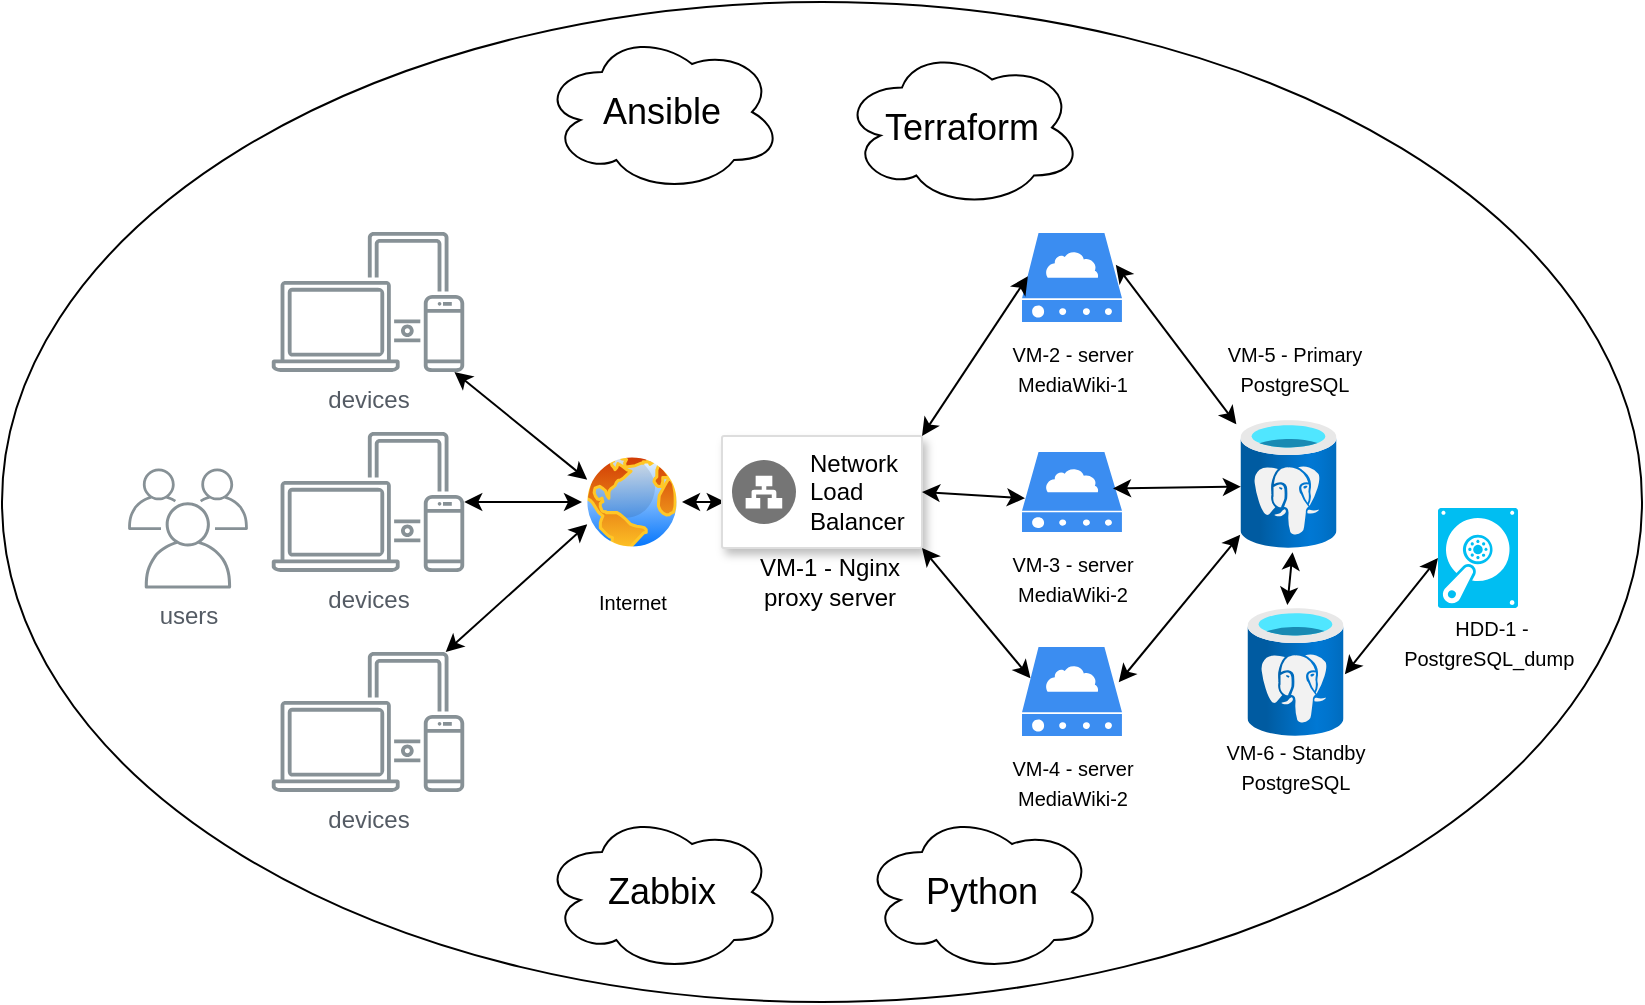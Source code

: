 <mxfile>
    <diagram name="Page-1" id="8NoAi405iV9w-lXr4pfd">
        <mxGraphModel dx="988" dy="549" grid="1" gridSize="10" guides="1" tooltips="1" connect="1" arrows="1" fold="1" page="1" pageScale="1" pageWidth="850" pageHeight="1100" math="0" shadow="0">
            <root>
                <mxCell id="0"/>
                <mxCell id="1" parent="0"/>
                <mxCell id="44" value="" style="ellipse;whiteSpace=wrap;html=1;fontSize=10;fillColor=none;" parent="1" vertex="1">
                    <mxGeometry x="2" y="85" width="820" height="500" as="geometry"/>
                </mxCell>
                <mxCell id="11" style="edgeStyle=none;html=1;startArrow=classic;startFill=1;entryX=0;entryY=0.5;entryDx=0;entryDy=0;" parent="1" source="4" target="9" edge="1">
                    <mxGeometry relative="1" as="geometry">
                        <mxPoint x="275" y="335.475" as="targetPoint"/>
                    </mxGeometry>
                </mxCell>
                <mxCell id="4" value="devices" style="sketch=0;outlineConnect=0;gradientColor=none;fontColor=#545B64;strokeColor=none;fillColor=#879196;dashed=0;verticalLabelPosition=bottom;verticalAlign=top;align=center;html=1;fontSize=12;fontStyle=0;shape=mxgraph.aws4.illustration_devices;pointerEvents=1;aspect=fixed;" parent="1" vertex="1">
                    <mxGeometry x="135" y="300" width="100" height="70" as="geometry"/>
                </mxCell>
                <mxCell id="12" style="edgeStyle=none;html=1;startArrow=classic;startFill=1;entryX=0;entryY=0.25;entryDx=0;entryDy=0;" parent="1" source="5" target="9" edge="1">
                    <mxGeometry relative="1" as="geometry">
                        <mxPoint x="277.15" y="315.203" as="targetPoint"/>
                    </mxGeometry>
                </mxCell>
                <mxCell id="5" value="devices" style="sketch=0;outlineConnect=0;gradientColor=none;fontColor=#545B64;strokeColor=none;fillColor=#879196;dashed=0;verticalLabelPosition=bottom;verticalAlign=top;align=center;html=1;fontSize=12;fontStyle=0;shape=mxgraph.aws4.illustration_devices;pointerEvents=1;aspect=fixed;" parent="1" vertex="1">
                    <mxGeometry x="135" y="200" width="100" height="70" as="geometry"/>
                </mxCell>
                <mxCell id="10" style="edgeStyle=none;html=1;entryX=0;entryY=0.75;entryDx=0;entryDy=0;startArrow=classic;startFill=1;" parent="1" source="6" target="9" edge="1">
                    <mxGeometry relative="1" as="geometry">
                        <mxPoint x="277.15" y="353.946" as="targetPoint"/>
                    </mxGeometry>
                </mxCell>
                <mxCell id="6" value="devices" style="sketch=0;outlineConnect=0;gradientColor=none;fontColor=#545B64;strokeColor=none;fillColor=#879196;dashed=0;verticalLabelPosition=bottom;verticalAlign=top;align=center;html=1;fontSize=12;fontStyle=0;shape=mxgraph.aws4.illustration_devices;pointerEvents=1;aspect=fixed;" parent="1" vertex="1">
                    <mxGeometry x="135" y="410" width="100" height="70" as="geometry"/>
                </mxCell>
                <mxCell id="7" value="users" style="sketch=0;outlineConnect=0;gradientColor=none;fontColor=#545B64;strokeColor=none;fillColor=#879196;dashed=0;verticalLabelPosition=bottom;verticalAlign=top;align=center;html=1;fontSize=12;fontStyle=0;aspect=fixed;shape=mxgraph.aws4.illustration_users;pointerEvents=1;points=[];" parent="1" vertex="1">
                    <mxGeometry x="65" y="318.25" width="60" height="60" as="geometry"/>
                </mxCell>
                <mxCell id="31" style="edgeStyle=none;html=1;entryX=0.014;entryY=0.588;entryDx=0;entryDy=0;entryPerimeter=0;startArrow=classic;startFill=1;" parent="1" source="9" target="14" edge="1">
                    <mxGeometry relative="1" as="geometry"/>
                </mxCell>
                <mxCell id="9" value="" style="aspect=fixed;perimeter=ellipsePerimeter;html=1;align=center;shadow=0;dashed=0;spacingTop=3;image;image=img/lib/active_directory/internet_globe.svg;" parent="1" vertex="1">
                    <mxGeometry x="292" y="310" width="50" height="50" as="geometry"/>
                </mxCell>
                <mxCell id="28" style="edgeStyle=none;html=1;exitX=1;exitY=1;exitDx=0;exitDy=0;entryX=0.085;entryY=0.352;entryDx=0;entryDy=0;entryPerimeter=0;startArrow=classic;startFill=1;" parent="1" source="14" target="22" edge="1">
                    <mxGeometry relative="1" as="geometry"/>
                </mxCell>
                <mxCell id="14" value="" style="strokeColor=#dddddd;shadow=1;strokeWidth=1;rounded=1;absoluteArcSize=1;arcSize=2;" parent="1" vertex="1">
                    <mxGeometry x="362" y="302" width="100" height="56" as="geometry"/>
                </mxCell>
                <mxCell id="15" value="Network&#10;Load&#10;Balancer" style="sketch=0;dashed=0;connectable=0;html=1;fillColor=#757575;strokeColor=none;shape=mxgraph.gcp2.network_load_balancer;part=1;labelPosition=right;verticalLabelPosition=middle;align=left;verticalAlign=middle;spacingLeft=5;fontSize=12;" parent="14" vertex="1">
                    <mxGeometry y="0.5" width="32" height="32" relative="1" as="geometry">
                        <mxPoint x="5" y="-16" as="offset"/>
                    </mxGeometry>
                </mxCell>
                <mxCell id="18" value="VM-1 - Nginx proxy server" style="text;strokeColor=none;align=center;fillColor=none;html=1;verticalAlign=middle;whiteSpace=wrap;rounded=0;" parent="1" vertex="1">
                    <mxGeometry x="370" y="360" width="92" height="30" as="geometry"/>
                </mxCell>
                <mxCell id="20" value="" style="sketch=0;html=1;aspect=fixed;strokeColor=none;shadow=0;align=center;verticalAlign=top;fillColor=#3B8DF1;shape=mxgraph.gcp2.cloud_server" parent="1" vertex="1">
                    <mxGeometry x="512" y="200.5" width="50" height="44.5" as="geometry"/>
                </mxCell>
                <mxCell id="21" value="" style="sketch=0;html=1;aspect=fixed;strokeColor=none;shadow=0;align=center;verticalAlign=top;fillColor=#3B8DF1;shape=mxgraph.gcp2.cloud_server" parent="1" vertex="1">
                    <mxGeometry x="512" y="310" width="50" height="40" as="geometry"/>
                </mxCell>
                <mxCell id="22" value="" style="sketch=0;html=1;aspect=fixed;strokeColor=none;shadow=0;align=center;verticalAlign=top;fillColor=#3B8DF1;shape=mxgraph.gcp2.cloud_server" parent="1" vertex="1">
                    <mxGeometry x="512" y="407.5" width="50" height="44.5" as="geometry"/>
                </mxCell>
                <mxCell id="23" value="&lt;font style=&quot;font-size: 10px;&quot;&gt;VM-2 - server MediaWiki-1&lt;/font&gt;" style="text;strokeColor=none;align=center;fillColor=none;html=1;verticalAlign=middle;whiteSpace=wrap;rounded=0;" parent="1" vertex="1">
                    <mxGeometry x="499.5" y="253" width="75" height="30" as="geometry"/>
                </mxCell>
                <mxCell id="29" style="edgeStyle=none;html=1;exitX=1;exitY=0.5;exitDx=0;exitDy=0;entryX=0.03;entryY=0.579;entryDx=0;entryDy=0;entryPerimeter=0;startArrow=classic;startFill=1;" parent="1" source="14" target="21" edge="1">
                    <mxGeometry relative="1" as="geometry">
                        <mxPoint x="462" y="323.37" as="sourcePoint"/>
                        <mxPoint x="527.95" y="375.3" as="targetPoint"/>
                    </mxGeometry>
                </mxCell>
                <mxCell id="30" style="edgeStyle=none;html=1;exitX=1;exitY=0;exitDx=0;exitDy=0;entryX=0.059;entryY=0.486;entryDx=0;entryDy=0;entryPerimeter=0;startArrow=classic;startFill=1;" parent="1" source="14" target="20" edge="1">
                    <mxGeometry relative="1" as="geometry">
                        <mxPoint x="452" y="289.53" as="sourcePoint"/>
                        <mxPoint x="533.5" y="265.295" as="targetPoint"/>
                    </mxGeometry>
                </mxCell>
                <mxCell id="32" value="" style="aspect=fixed;html=1;points=[];align=center;image;fontSize=12;image=img/lib/azure2/databases/Azure_Database_PostgreSQL_Server.svg;" parent="1" vertex="1">
                    <mxGeometry x="621.25" y="294" width="48" height="64" as="geometry"/>
                </mxCell>
                <mxCell id="33" value="" style="aspect=fixed;html=1;points=[];align=center;image;fontSize=12;image=img/lib/azure2/databases/Azure_Database_PostgreSQL_Server.svg;" parent="1" vertex="1">
                    <mxGeometry x="624.75" y="388" width="48" height="64" as="geometry"/>
                </mxCell>
                <mxCell id="34" value="&lt;font style=&quot;font-size: 10px;&quot;&gt;VM-5 - Primary PostgreSQL&lt;/font&gt;" style="text;strokeColor=none;align=center;fillColor=none;html=1;verticalAlign=middle;whiteSpace=wrap;rounded=0;" parent="1" vertex="1">
                    <mxGeometry x="611.25" y="253" width="75" height="30" as="geometry"/>
                </mxCell>
                <mxCell id="35" value="&lt;span style=&quot;font-size: 10px;&quot;&gt;VM-6 - Standby PostgreSQL&lt;/span&gt;" style="text;strokeColor=none;align=center;fillColor=none;html=1;verticalAlign=middle;whiteSpace=wrap;rounded=0;" parent="1" vertex="1">
                    <mxGeometry x="602" y="452" width="93.5" height="30" as="geometry"/>
                </mxCell>
                <mxCell id="36" style="edgeStyle=none;html=1;exitX=0.938;exitY=0.357;exitDx=0;exitDy=0;startArrow=classic;startFill=1;exitPerimeter=0;entryX=-0.043;entryY=0.034;entryDx=0;entryDy=0;entryPerimeter=0;" parent="1" source="20" target="32" edge="1">
                    <mxGeometry relative="1" as="geometry">
                        <mxPoint x="562" y="252.87" as="sourcePoint"/>
                        <mxPoint x="614.95" y="199.997" as="targetPoint"/>
                    </mxGeometry>
                </mxCell>
                <mxCell id="40" style="edgeStyle=none;html=1;exitX=0.91;exitY=0.456;exitDx=0;exitDy=0;startArrow=classic;startFill=1;exitPerimeter=0;entryX=0.004;entryY=0.521;entryDx=0;entryDy=0;entryPerimeter=0;" parent="1" source="21" target="32" edge="1">
                    <mxGeometry relative="1" as="geometry">
                        <mxPoint x="568.45" y="336.96" as="sourcePoint"/>
                        <mxPoint x="700.272" y="416.986" as="targetPoint"/>
                    </mxGeometry>
                </mxCell>
                <mxCell id="41" style="edgeStyle=none;html=1;exitX=0.967;exitY=0.397;exitDx=0;exitDy=0;startArrow=classic;startFill=1;exitPerimeter=0;entryX=-0.003;entryY=0.896;entryDx=0;entryDy=0;entryPerimeter=0;" parent="1" source="22" target="32" edge="1">
                    <mxGeometry relative="1" as="geometry">
                        <mxPoint x="573.6" y="349.96" as="sourcePoint"/>
                        <mxPoint x="700.272" y="416.986" as="targetPoint"/>
                    </mxGeometry>
                </mxCell>
                <mxCell id="43" style="edgeStyle=none;html=1;exitX=0.415;exitY=-0.023;exitDx=0;exitDy=0;startArrow=classic;startFill=1;exitPerimeter=0;entryX=0.542;entryY=1.033;entryDx=0;entryDy=0;entryPerimeter=0;" parent="1" source="33" target="32" edge="1">
                    <mxGeometry relative="1" as="geometry">
                        <mxPoint x="722.0" y="359.997" as="sourcePoint"/>
                        <mxPoint x="847.756" y="229.424" as="targetPoint"/>
                    </mxGeometry>
                </mxCell>
                <mxCell id="45" value="&lt;font style=&quot;font-size: 18px;&quot;&gt;Zabbix&lt;/font&gt;" style="ellipse;shape=cloud;whiteSpace=wrap;html=1;fontSize=10;fillColor=none;" parent="1" vertex="1">
                    <mxGeometry x="272" y="490" width="120" height="80" as="geometry"/>
                </mxCell>
                <mxCell id="47" value="&lt;font style=&quot;font-size: 18px;&quot;&gt;Ansible&lt;/font&gt;" style="ellipse;shape=cloud;whiteSpace=wrap;html=1;fontSize=10;fillColor=none;" parent="1" vertex="1">
                    <mxGeometry x="272" y="100" width="120" height="80" as="geometry"/>
                </mxCell>
                <mxCell id="48" value="&lt;font style=&quot;font-size: 18px;&quot;&gt;Terraform&lt;/font&gt;" style="ellipse;shape=cloud;whiteSpace=wrap;html=1;fontSize=10;fillColor=none;" parent="1" vertex="1">
                    <mxGeometry x="422" y="107.75" width="120" height="80" as="geometry"/>
                </mxCell>
                <mxCell id="49" value="&lt;font style=&quot;font-size: 18px;&quot;&gt;Python&lt;/font&gt;" style="ellipse;shape=cloud;whiteSpace=wrap;html=1;fontSize=10;fillColor=none;" parent="1" vertex="1">
                    <mxGeometry x="432" y="490" width="120" height="80" as="geometry"/>
                </mxCell>
                <mxCell id="50" value="" style="verticalLabelPosition=bottom;html=1;verticalAlign=top;align=center;strokeColor=none;fillColor=#00BEF2;shape=mxgraph.azure.vhd;pointerEvents=1;" vertex="1" parent="1">
                    <mxGeometry x="720" y="338" width="40" height="50" as="geometry"/>
                </mxCell>
                <mxCell id="51" style="edgeStyle=none;html=1;exitX=1.014;exitY=0.518;exitDx=0;exitDy=0;startArrow=classic;startFill=1;exitPerimeter=0;entryX=0;entryY=0.5;entryDx=0;entryDy=0;entryPerimeter=0;" edge="1" parent="1" source="33" target="50">
                    <mxGeometry relative="1" as="geometry">
                        <mxPoint x="721.92" y="341.528" as="sourcePoint"/>
                        <mxPoint x="722.266" y="293.862" as="targetPoint"/>
                    </mxGeometry>
                </mxCell>
                <mxCell id="52" value="&lt;span style=&quot;font-size: 10px;&quot;&gt;HDD-1 - PostgreSQL_dump&amp;nbsp;&lt;/span&gt;" style="text;strokeColor=none;align=center;fillColor=none;html=1;verticalAlign=middle;whiteSpace=wrap;rounded=0;" vertex="1" parent="1">
                    <mxGeometry x="700" y="390" width="93.5" height="30" as="geometry"/>
                </mxCell>
                <mxCell id="53" value="&lt;font style=&quot;font-size: 10px;&quot;&gt;VM-3 - server MediaWiki-2&lt;/font&gt;" style="text;strokeColor=none;align=center;fillColor=none;html=1;verticalAlign=middle;whiteSpace=wrap;rounded=0;" vertex="1" parent="1">
                    <mxGeometry x="499.5" y="358" width="75" height="30" as="geometry"/>
                </mxCell>
                <mxCell id="54" value="&lt;font style=&quot;font-size: 10px;&quot;&gt;VM-4 - server MediaWiki-2&lt;/font&gt;" style="text;strokeColor=none;align=center;fillColor=none;html=1;verticalAlign=middle;whiteSpace=wrap;rounded=0;" vertex="1" parent="1">
                    <mxGeometry x="499.5" y="460" width="75" height="30" as="geometry"/>
                </mxCell>
                <mxCell id="55" value="&lt;font style=&quot;font-size: 10px;&quot;&gt;Internet&lt;/font&gt;" style="text;strokeColor=none;align=center;fillColor=none;html=1;verticalAlign=middle;whiteSpace=wrap;rounded=0;" vertex="1" parent="1">
                    <mxGeometry x="279.5" y="370" width="75" height="30" as="geometry"/>
                </mxCell>
            </root>
        </mxGraphModel>
    </diagram>
</mxfile>
